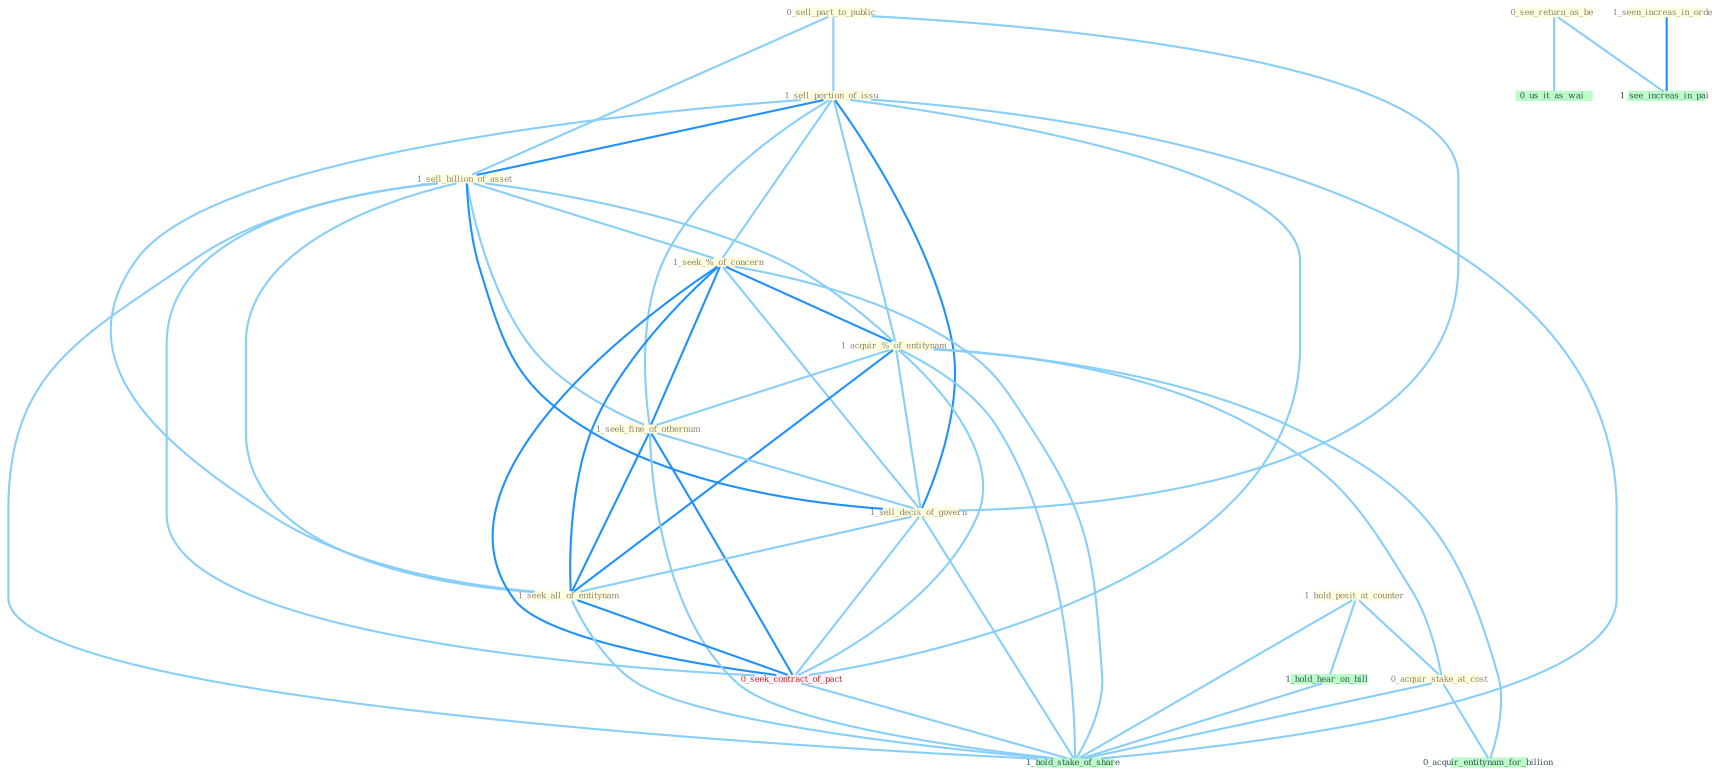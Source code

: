 Graph G{ 
    node
    [shape=polygon,style=filled,width=.5,height=.06,color="#BDFCC9",fixedsize=true,fontsize=4,
    fontcolor="#2f4f4f"];
    {node
    [color="#ffffe0", fontcolor="#8b7d6b"] "0_sell_part_to_public " "1_sell_portion_of_issu " "1_sell_billion_of_asset " "1_hold_posit_at_counter " "0_see_return_as_be " "1_seen_increas_in_order " "1_seek_%_of_concern " "1_acquir_%_of_entitynam " "1_seek_fine_of_othernum " "0_acquir_stake_at_cost " "1_sell_decis_of_govern " "1_seek_all_of_entitynam "}
{node [color="#fff0f5", fontcolor="#b22222"] "0_seek_contract_of_pact "}
edge [color="#B0E2FF"];

	"0_sell_part_to_public " -- "1_sell_portion_of_issu " [w="1", color="#87cefa" ];
	"0_sell_part_to_public " -- "1_sell_billion_of_asset " [w="1", color="#87cefa" ];
	"0_sell_part_to_public " -- "1_sell_decis_of_govern " [w="1", color="#87cefa" ];
	"1_sell_portion_of_issu " -- "1_sell_billion_of_asset " [w="2", color="#1e90ff" , len=0.8];
	"1_sell_portion_of_issu " -- "1_seek_%_of_concern " [w="1", color="#87cefa" ];
	"1_sell_portion_of_issu " -- "1_acquir_%_of_entitynam " [w="1", color="#87cefa" ];
	"1_sell_portion_of_issu " -- "1_seek_fine_of_othernum " [w="1", color="#87cefa" ];
	"1_sell_portion_of_issu " -- "1_sell_decis_of_govern " [w="2", color="#1e90ff" , len=0.8];
	"1_sell_portion_of_issu " -- "1_seek_all_of_entitynam " [w="1", color="#87cefa" ];
	"1_sell_portion_of_issu " -- "0_seek_contract_of_pact " [w="1", color="#87cefa" ];
	"1_sell_portion_of_issu " -- "1_hold_stake_of_share " [w="1", color="#87cefa" ];
	"1_sell_billion_of_asset " -- "1_seek_%_of_concern " [w="1", color="#87cefa" ];
	"1_sell_billion_of_asset " -- "1_acquir_%_of_entitynam " [w="1", color="#87cefa" ];
	"1_sell_billion_of_asset " -- "1_seek_fine_of_othernum " [w="1", color="#87cefa" ];
	"1_sell_billion_of_asset " -- "1_sell_decis_of_govern " [w="2", color="#1e90ff" , len=0.8];
	"1_sell_billion_of_asset " -- "1_seek_all_of_entitynam " [w="1", color="#87cefa" ];
	"1_sell_billion_of_asset " -- "0_seek_contract_of_pact " [w="1", color="#87cefa" ];
	"1_sell_billion_of_asset " -- "1_hold_stake_of_share " [w="1", color="#87cefa" ];
	"1_hold_posit_at_counter " -- "0_acquir_stake_at_cost " [w="1", color="#87cefa" ];
	"1_hold_posit_at_counter " -- "1_hold_hear_on_bill " [w="1", color="#87cefa" ];
	"1_hold_posit_at_counter " -- "1_hold_stake_of_share " [w="1", color="#87cefa" ];
	"0_see_return_as_be " -- "0_us_it_as_wai " [w="1", color="#87cefa" ];
	"0_see_return_as_be " -- "1_see_increas_in_pai " [w="1", color="#87cefa" ];
	"1_seen_increas_in_order " -- "1_see_increas_in_pai " [w="2", color="#1e90ff" , len=0.8];
	"1_seek_%_of_concern " -- "1_acquir_%_of_entitynam " [w="2", color="#1e90ff" , len=0.8];
	"1_seek_%_of_concern " -- "1_seek_fine_of_othernum " [w="2", color="#1e90ff" , len=0.8];
	"1_seek_%_of_concern " -- "1_sell_decis_of_govern " [w="1", color="#87cefa" ];
	"1_seek_%_of_concern " -- "1_seek_all_of_entitynam " [w="2", color="#1e90ff" , len=0.8];
	"1_seek_%_of_concern " -- "0_seek_contract_of_pact " [w="2", color="#1e90ff" , len=0.8];
	"1_seek_%_of_concern " -- "1_hold_stake_of_share " [w="1", color="#87cefa" ];
	"1_acquir_%_of_entitynam " -- "1_seek_fine_of_othernum " [w="1", color="#87cefa" ];
	"1_acquir_%_of_entitynam " -- "0_acquir_stake_at_cost " [w="1", color="#87cefa" ];
	"1_acquir_%_of_entitynam " -- "1_sell_decis_of_govern " [w="1", color="#87cefa" ];
	"1_acquir_%_of_entitynam " -- "1_seek_all_of_entitynam " [w="2", color="#1e90ff" , len=0.8];
	"1_acquir_%_of_entitynam " -- "0_seek_contract_of_pact " [w="1", color="#87cefa" ];
	"1_acquir_%_of_entitynam " -- "0_acquir_entitynam_for_billion " [w="1", color="#87cefa" ];
	"1_acquir_%_of_entitynam " -- "1_hold_stake_of_share " [w="1", color="#87cefa" ];
	"1_seek_fine_of_othernum " -- "1_sell_decis_of_govern " [w="1", color="#87cefa" ];
	"1_seek_fine_of_othernum " -- "1_seek_all_of_entitynam " [w="2", color="#1e90ff" , len=0.8];
	"1_seek_fine_of_othernum " -- "0_seek_contract_of_pact " [w="2", color="#1e90ff" , len=0.8];
	"1_seek_fine_of_othernum " -- "1_hold_stake_of_share " [w="1", color="#87cefa" ];
	"0_acquir_stake_at_cost " -- "0_acquir_entitynam_for_billion " [w="1", color="#87cefa" ];
	"0_acquir_stake_at_cost " -- "1_hold_stake_of_share " [w="1", color="#87cefa" ];
	"1_sell_decis_of_govern " -- "1_seek_all_of_entitynam " [w="1", color="#87cefa" ];
	"1_sell_decis_of_govern " -- "0_seek_contract_of_pact " [w="1", color="#87cefa" ];
	"1_sell_decis_of_govern " -- "1_hold_stake_of_share " [w="1", color="#87cefa" ];
	"1_seek_all_of_entitynam " -- "0_seek_contract_of_pact " [w="2", color="#1e90ff" , len=0.8];
	"1_seek_all_of_entitynam " -- "1_hold_stake_of_share " [w="1", color="#87cefa" ];
	"0_seek_contract_of_pact " -- "1_hold_stake_of_share " [w="1", color="#87cefa" ];
	"1_hold_hear_on_bill " -- "1_hold_stake_of_share " [w="1", color="#87cefa" ];
}